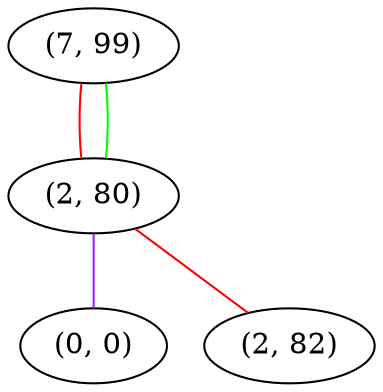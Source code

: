 graph "" {
"(7, 99)";
"(2, 80)";
"(0, 0)";
"(2, 82)";
"(7, 99)" -- "(2, 80)"  [color=red, key=0, weight=1];
"(7, 99)" -- "(2, 80)"  [color=green, key=1, weight=2];
"(2, 80)" -- "(0, 0)"  [color=purple, key=0, weight=4];
"(2, 80)" -- "(2, 82)"  [color=red, key=0, weight=1];
}
